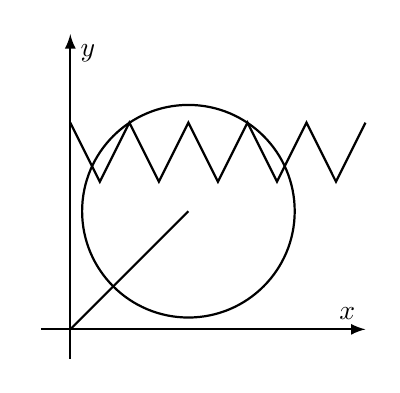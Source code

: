 \begin{tikzpicture}
\tikzstyle{tri} = [>=triangle 45]
\definecolor{White}{rgb}{1.000,1.000,1.000}
\definecolor{Black}{rgb}{0.000,0.000,0.000}

\begin{scope}[White]
\coordinate (l0-p1-1) at (11.323,0.3);
\coordinate (l0-p1-2) at (11.323,4.574);
\draw (l0-p1-1) -- (l0-p1-2);
\end{scope}
\begin{scope}[Black,line width=0.8pt]
\coordinate (l1-p1-1) at (7.499,0.75);
\coordinate (l1-p1-2) at (8.999,2.25);
\draw (l1-p1-1) -- (l1-p1-2);
\coordinate (l1-p2) at (8.999,2.25);
\draw (l1-p2) circle (1.35);
\coordinate (l1-p3-1) at (7.499,3.375);
\coordinate (l1-p3-2) at (7.874,2.625);
\coordinate (l1-p3-3) at (8.249,3.375);
\coordinate (l1-p3-4) at (8.624,2.625);
\coordinate (l1-p3-5) at (8.999,3.375);
\coordinate (l1-p3-6) at (9.374,2.625);
\coordinate (l1-p3-7) at (9.749,3.375);
\coordinate (l1-p3-8) at (10.124,2.625);
\coordinate (l1-p3-9) at (10.499,3.375);
\coordinate (l1-p3-10) at (10.873,2.625);
\coordinate (l1-p3-11) at (11.248,3.375);
\draw (l1-p3-1) -- (l1-p3-2) -- (l1-p3-3) -- (l1-p3-4) -- (l1-p3-5) -- (l1-p3-6) -- (l1-p3-7) -- (l1-p3-8) -- (l1-p3-9) -- (l1-p3-10) -- (l1-p3-11);
\end{scope}
\begin{scope}[Black,line width=0.8pt]
\draw[-latex] (7.124,0.75) -- node[midway,sloped,above] (l1-p1-label) {\phantom{$X_m$}} (11.248,0.75);
\node at (l1-p1-label) {};
\coordinate (l1-p2) at (11.248,0.75);
\node[above left] at (l1-p2) {$x$};
\draw[-latex] (7.499,0.375) -- node[midway,sloped,above] (l1-p3-label) {\phantom{$X_m$}} (7.499,4.499);
\node at (l1-p3-label) {};
\coordinate (l1-p4) at (7.499,4.499);
\node[below right] at (l1-p4) {$y$};
\end{scope}
\end{tikzpicture}

